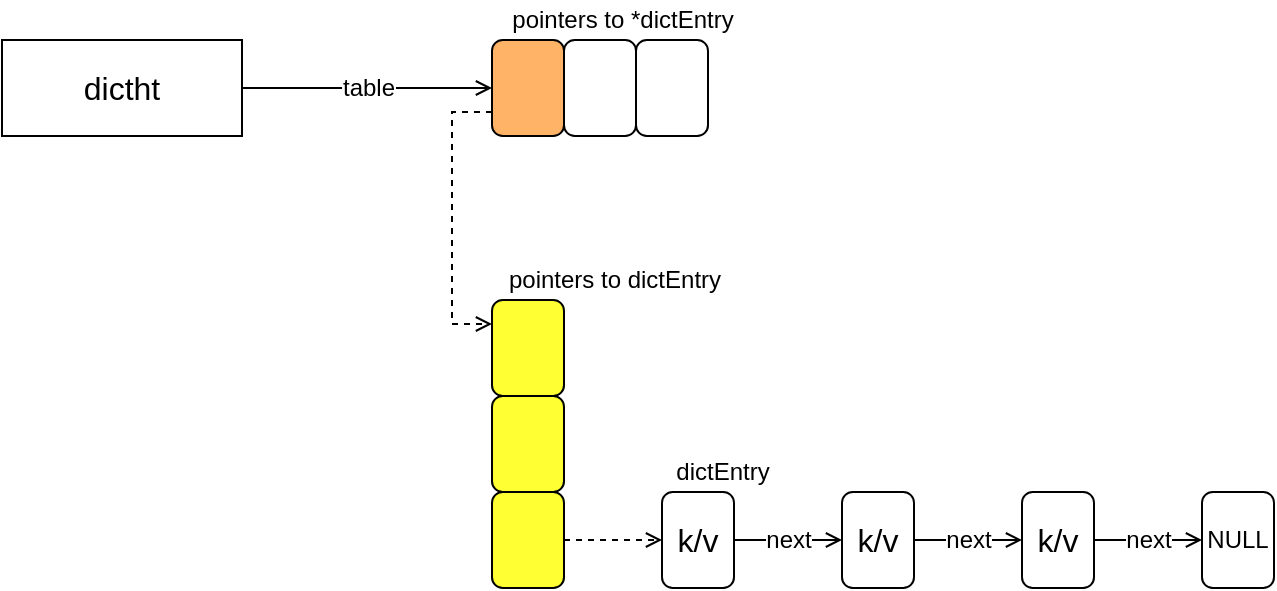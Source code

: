<mxfile version="12.6.5" type="device"><diagram id="5p_k3wdoJyASJp6krFQV" name="overview"><mxGraphModel dx="946" dy="680" grid="1" gridSize="10" guides="1" tooltips="1" connect="1" arrows="1" fold="1" page="1" pageScale="1" pageWidth="850" pageHeight="1100" math="0" shadow="0"><root><mxCell id="0"/><mxCell id="1" parent="0"/><mxCell id="jp1GUnX6RHSsADFstLtJ-4" value="table" style="edgeStyle=orthogonalEdgeStyle;rounded=0;orthogonalLoop=1;jettySize=auto;html=1;exitX=1;exitY=0.5;exitDx=0;exitDy=0;entryX=0;entryY=0.5;entryDx=0;entryDy=0;fontSize=12;endArrow=open;endFill=0;" edge="1" parent="1" source="jp1GUnX6RHSsADFstLtJ-1" target="jp1GUnX6RHSsADFstLtJ-3"><mxGeometry relative="1" as="geometry"/></mxCell><mxCell id="jp1GUnX6RHSsADFstLtJ-1" value="dictht" style="rounded=0;whiteSpace=wrap;html=1;fontSize=16;" vertex="1" parent="1"><mxGeometry x="120" y="100" width="120" height="48" as="geometry"/></mxCell><mxCell id="jp1GUnX6RHSsADFstLtJ-10" style="edgeStyle=orthogonalEdgeStyle;rounded=0;orthogonalLoop=1;jettySize=auto;html=1;exitX=0;exitY=0.75;exitDx=0;exitDy=0;entryX=0;entryY=0.25;entryDx=0;entryDy=0;endArrow=open;endFill=0;fontSize=12;dashed=1;" edge="1" parent="1" source="jp1GUnX6RHSsADFstLtJ-3" target="jp1GUnX6RHSsADFstLtJ-7"><mxGeometry relative="1" as="geometry"/></mxCell><mxCell id="jp1GUnX6RHSsADFstLtJ-3" value="" style="rounded=1;whiteSpace=wrap;html=1;fontSize=16;fillColor=#FFB366;" vertex="1" parent="1"><mxGeometry x="365" y="100" width="36" height="48" as="geometry"/></mxCell><mxCell id="jp1GUnX6RHSsADFstLtJ-5" value="" style="rounded=1;whiteSpace=wrap;html=1;fontSize=16;" vertex="1" parent="1"><mxGeometry x="401" y="100" width="36" height="48" as="geometry"/></mxCell><mxCell id="jp1GUnX6RHSsADFstLtJ-6" value="" style="rounded=1;whiteSpace=wrap;html=1;fontSize=16;" vertex="1" parent="1"><mxGeometry x="437" y="100" width="36" height="48" as="geometry"/></mxCell><mxCell id="jp1GUnX6RHSsADFstLtJ-7" value="" style="rounded=1;whiteSpace=wrap;html=1;fontSize=16;fillColor=#FFFF33;" vertex="1" parent="1"><mxGeometry x="365" y="230" width="36" height="48" as="geometry"/></mxCell><mxCell id="jp1GUnX6RHSsADFstLtJ-8" value="" style="rounded=1;whiteSpace=wrap;html=1;fontSize=16;fillColor=#FFFF33;" vertex="1" parent="1"><mxGeometry x="365" y="278" width="36" height="48" as="geometry"/></mxCell><mxCell id="jp1GUnX6RHSsADFstLtJ-9" value="pointers to *dictEntry" style="text;html=1;align=center;verticalAlign=middle;resizable=0;points=[];autosize=1;fontSize=12;" vertex="1" parent="1"><mxGeometry x="365" y="80" width="130" height="20" as="geometry"/></mxCell><mxCell id="jp1GUnX6RHSsADFstLtJ-11" value="pointers to dictEntry" style="text;html=1;align=center;verticalAlign=middle;resizable=0;points=[];autosize=1;fontSize=12;" vertex="1" parent="1"><mxGeometry x="366" y="210" width="120" height="20" as="geometry"/></mxCell><mxCell id="jp1GUnX6RHSsADFstLtJ-16" style="edgeStyle=orthogonalEdgeStyle;rounded=0;orthogonalLoop=1;jettySize=auto;html=1;exitX=1;exitY=0.5;exitDx=0;exitDy=0;entryX=0;entryY=0.5;entryDx=0;entryDy=0;endArrow=open;endFill=0;fontSize=12;dashed=1;" edge="1" parent="1" source="jp1GUnX6RHSsADFstLtJ-12" target="jp1GUnX6RHSsADFstLtJ-15"><mxGeometry relative="1" as="geometry"/></mxCell><mxCell id="jp1GUnX6RHSsADFstLtJ-12" value="" style="rounded=1;whiteSpace=wrap;html=1;fontSize=16;fillColor=#FFFF33;" vertex="1" parent="1"><mxGeometry x="365" y="326" width="36" height="48" as="geometry"/></mxCell><mxCell id="jp1GUnX6RHSsADFstLtJ-19" value="next" style="edgeStyle=orthogonalEdgeStyle;rounded=0;orthogonalLoop=1;jettySize=auto;html=1;exitX=1;exitY=0.5;exitDx=0;exitDy=0;entryX=0;entryY=0.5;entryDx=0;entryDy=0;endArrow=open;endFill=0;fontSize=12;" edge="1" parent="1" source="jp1GUnX6RHSsADFstLtJ-15" target="jp1GUnX6RHSsADFstLtJ-18"><mxGeometry relative="1" as="geometry"/></mxCell><mxCell id="jp1GUnX6RHSsADFstLtJ-15" value="k/v" style="rounded=1;whiteSpace=wrap;html=1;fontSize=16;" vertex="1" parent="1"><mxGeometry x="450" y="326" width="36" height="48" as="geometry"/></mxCell><mxCell id="jp1GUnX6RHSsADFstLtJ-22" value="next" style="edgeStyle=orthogonalEdgeStyle;rounded=0;orthogonalLoop=1;jettySize=auto;html=1;exitX=1;exitY=0.5;exitDx=0;exitDy=0;entryX=0;entryY=0.5;entryDx=0;entryDy=0;endArrow=open;endFill=0;fontSize=12;" edge="1" parent="1" source="jp1GUnX6RHSsADFstLtJ-18" target="jp1GUnX6RHSsADFstLtJ-20"><mxGeometry relative="1" as="geometry"/></mxCell><mxCell id="jp1GUnX6RHSsADFstLtJ-18" value="k/v" style="rounded=1;whiteSpace=wrap;html=1;fontSize=16;" vertex="1" parent="1"><mxGeometry x="540" y="326" width="36" height="48" as="geometry"/></mxCell><mxCell id="jp1GUnX6RHSsADFstLtJ-25" value="next" style="edgeStyle=orthogonalEdgeStyle;rounded=0;orthogonalLoop=1;jettySize=auto;html=1;exitX=1;exitY=0.5;exitDx=0;exitDy=0;entryX=0;entryY=0.5;entryDx=0;entryDy=0;endArrow=open;endFill=0;fontSize=12;" edge="1" parent="1" source="jp1GUnX6RHSsADFstLtJ-20" target="jp1GUnX6RHSsADFstLtJ-24"><mxGeometry relative="1" as="geometry"/></mxCell><mxCell id="jp1GUnX6RHSsADFstLtJ-20" value="k/v" style="rounded=1;whiteSpace=wrap;html=1;fontSize=16;" vertex="1" parent="1"><mxGeometry x="630" y="326" width="36" height="48" as="geometry"/></mxCell><mxCell id="jp1GUnX6RHSsADFstLtJ-24" value="NULL" style="rounded=1;whiteSpace=wrap;html=1;fontSize=12;" vertex="1" parent="1"><mxGeometry x="720" y="326" width="36" height="48" as="geometry"/></mxCell><mxCell id="jp1GUnX6RHSsADFstLtJ-26" value="dictEntry" style="text;html=1;align=center;verticalAlign=middle;resizable=0;points=[];autosize=1;fontSize=12;" vertex="1" parent="1"><mxGeometry x="450" y="306" width="60" height="20" as="geometry"/></mxCell></root></mxGraphModel></diagram></mxfile>